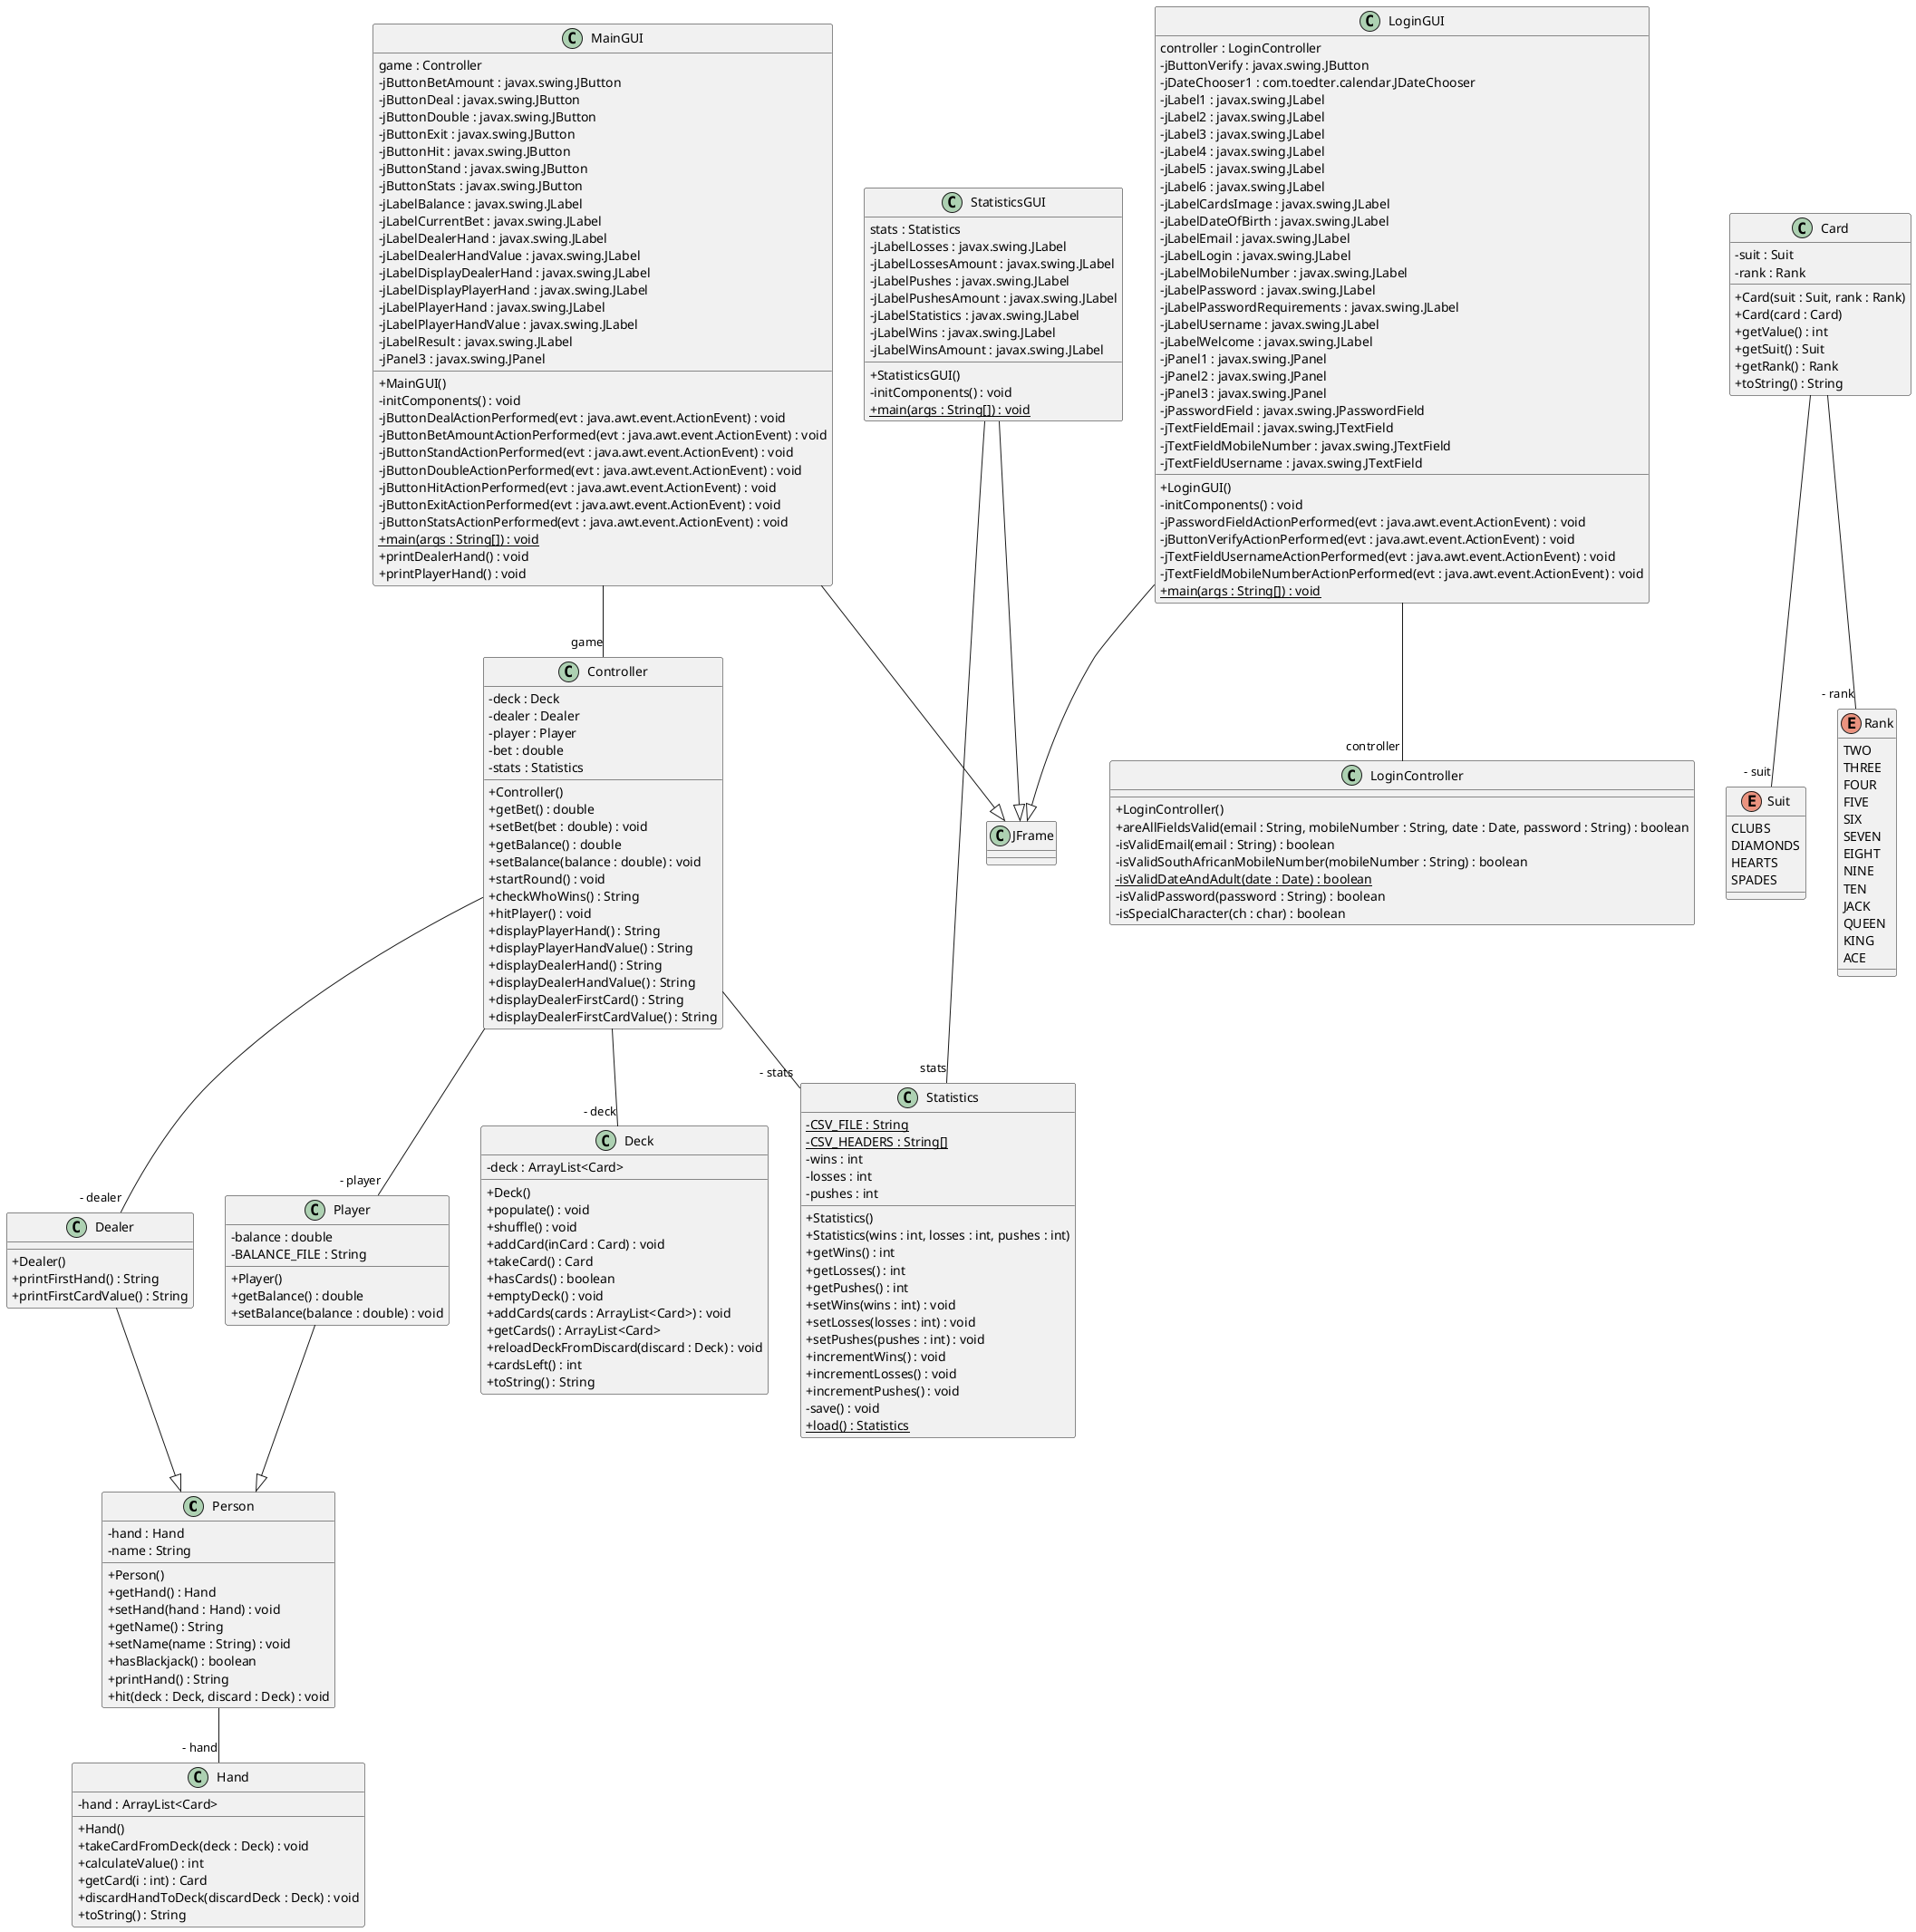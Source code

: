 @startuml
skinparam classAttributeIconSize 0
class Person{
- hand : Hand
- name : String
+ Person()
+ getHand() : Hand
+ setHand(hand : Hand) : void
+ getName() : String
+ setName(name : String) : void
+ hasBlackjack() : boolean
+ printHand() : String
+ hit(deck : Deck, discard : Deck) : void
}
class LoginController{
+ LoginController()
+ areAllFieldsValid(email : String, mobileNumber : String, date : Date, password : String) : boolean
- isValidEmail(email : String) : boolean
- isValidSouthAfricanMobileNumber(mobileNumber : String) : boolean
- {static} isValidDateAndAdult(date : Date) : boolean
- isValidPassword(password : String) : boolean
- isSpecialCharacter(ch : char) : boolean
}
class Hand{
- hand : ArrayList<Card>
+ Hand()
+ takeCardFromDeck(deck : Deck) : void
+ calculateValue() : int
+ getCard(i : int) : Card
+ discardHandToDeck(discardDeck : Deck) : void
+ toString() : String
}
class Card{
- suit : Suit
- rank : Rank
+ Card(suit : Suit, rank : Rank)
+ Card(card : Card)
+ getValue() : int
+ getSuit() : Suit
+ getRank() : Rank
+ toString() : String
}
class Dealer{
+ Dealer()
+ printFirstHand() : String
+ printFirstCardValue() : String
}
Dealer --|> Person
class StatisticsGUI{
stats : Statistics
- jLabelLosses : javax.swing.JLabel
- jLabelLossesAmount : javax.swing.JLabel
- jLabelPushes : javax.swing.JLabel
- jLabelPushesAmount : javax.swing.JLabel
- jLabelStatistics : javax.swing.JLabel
- jLabelWins : javax.swing.JLabel
- jLabelWinsAmount : javax.swing.JLabel
+ StatisticsGUI()
- initComponents() : void
+ {static} main(args : String[]) : void
}
StatisticsGUI --|> JFrame
class Controller{
- deck : Deck
- dealer : Dealer
- player : Player
- bet : double
- stats : Statistics
+ Controller()
+ getBet() : double
+ setBet(bet : double) : void
+ getBalance() : double
+ setBalance(balance : double) : void
+ startRound() : void
+ checkWhoWins() : String
+ hitPlayer() : void
+ displayPlayerHand() : String
+ displayPlayerHandValue() : String
+ displayDealerHand() : String
+ displayDealerHandValue() : String
+ displayDealerFirstCard() : String
+ displayDealerFirstCardValue() : String
}
class LoginGUI{
controller : LoginController
- jButtonVerify : javax.swing.JButton
- jDateChooser1 : com.toedter.calendar.JDateChooser
- jLabel1 : javax.swing.JLabel
- jLabel2 : javax.swing.JLabel
- jLabel3 : javax.swing.JLabel
- jLabel4 : javax.swing.JLabel
- jLabel5 : javax.swing.JLabel
- jLabel6 : javax.swing.JLabel
- jLabelCardsImage : javax.swing.JLabel
- jLabelDateOfBirth : javax.swing.JLabel
- jLabelEmail : javax.swing.JLabel
- jLabelLogin : javax.swing.JLabel
- jLabelMobileNumber : javax.swing.JLabel
- jLabelPassword : javax.swing.JLabel
- jLabelPasswordRequirements : javax.swing.JLabel
- jLabelUsername : javax.swing.JLabel
- jLabelWelcome : javax.swing.JLabel
- jPanel1 : javax.swing.JPanel
- jPanel2 : javax.swing.JPanel
- jPanel3 : javax.swing.JPanel
- jPasswordField : javax.swing.JPasswordField
- jTextFieldEmail : javax.swing.JTextField
- jTextFieldMobileNumber : javax.swing.JTextField
- jTextFieldUsername : javax.swing.JTextField
+ LoginGUI()
- initComponents() : void
- jPasswordFieldActionPerformed(evt : java.awt.event.ActionEvent) : void
- jButtonVerifyActionPerformed(evt : java.awt.event.ActionEvent) : void
- jTextFieldUsernameActionPerformed(evt : java.awt.event.ActionEvent) : void
- jTextFieldMobileNumberActionPerformed(evt : java.awt.event.ActionEvent) : void
+ {static} main(args : String[]) : void
}
LoginGUI --|> JFrame
class MainGUI{
game : Controller
- jButtonBetAmount : javax.swing.JButton
- jButtonDeal : javax.swing.JButton
- jButtonDouble : javax.swing.JButton
- jButtonExit : javax.swing.JButton
- jButtonHit : javax.swing.JButton
- jButtonStand : javax.swing.JButton
- jButtonStats : javax.swing.JButton
- jLabelBalance : javax.swing.JLabel
- jLabelCurrentBet : javax.swing.JLabel
- jLabelDealerHand : javax.swing.JLabel
- jLabelDealerHandValue : javax.swing.JLabel
- jLabelDisplayDealerHand : javax.swing.JLabel
- jLabelDisplayPlayerHand : javax.swing.JLabel
- jLabelPlayerHand : javax.swing.JLabel
- jLabelPlayerHandValue : javax.swing.JLabel
- jLabelResult : javax.swing.JLabel
- jPanel3 : javax.swing.JPanel
+ MainGUI()
- initComponents() : void
- jButtonDealActionPerformed(evt : java.awt.event.ActionEvent) : void
- jButtonBetAmountActionPerformed(evt : java.awt.event.ActionEvent) : void
- jButtonStandActionPerformed(evt : java.awt.event.ActionEvent) : void
- jButtonDoubleActionPerformed(evt : java.awt.event.ActionEvent) : void
- jButtonHitActionPerformed(evt : java.awt.event.ActionEvent) : void
- jButtonExitActionPerformed(evt : java.awt.event.ActionEvent) : void
- jButtonStatsActionPerformed(evt : java.awt.event.ActionEvent) : void
+ {static} main(args : String[]) : void
+ printDealerHand() : void
+ printPlayerHand() : void
}
MainGUI --|> JFrame
class Statistics{
- {static} CSV_FILE : String
- {static} CSV_HEADERS : String[]
- wins : int
- losses : int
- pushes : int
+ Statistics()
+ Statistics(wins : int, losses : int, pushes : int)
+ getWins() : int
+ getLosses() : int
+ getPushes() : int
+ setWins(wins : int) : void
+ setLosses(losses : int) : void
+ setPushes(pushes : int) : void
+ incrementWins() : void
+ incrementLosses() : void
+ incrementPushes() : void
- save() : void
+ {static} load() : Statistics
}
class Deck{
- deck : ArrayList<Card>
+ Deck()
+ populate() : void
+ shuffle() : void
+ addCard(inCard : Card) : void
+ takeCard() : Card
+ hasCards() : boolean
+ emptyDeck() : void
+ addCards(cards : ArrayList<Card>) : void
+ getCards() : ArrayList<Card>
+ reloadDeckFromDiscard(discard : Deck) : void
+ cardsLeft() : int
+ toString() : String
}
class Player{
- balance : double
- BALANCE_FILE : String
+ Player()
+ getBalance() : double
+ setBalance(balance : double) : void
}
Player --|> Person
Person--"- hand" Hand
Card--"- suit" Suit
Card--"- rank" Rank
StatisticsGUI--"stats" Statistics
Controller--"- deck" Deck
Controller--"- dealer" Dealer
Controller--"- player" Player
Controller--"- stats" Statistics
LoginGUI--"controller" LoginController
MainGUI--"game" Controller
enum Suit{
CLUBS
DIAMONDS
HEARTS
SPADES
}
enum Rank{
TWO
THREE
FOUR
FIVE
SIX
SEVEN
EIGHT
NINE
TEN
JACK
QUEEN
KING
ACE
}
@enduml